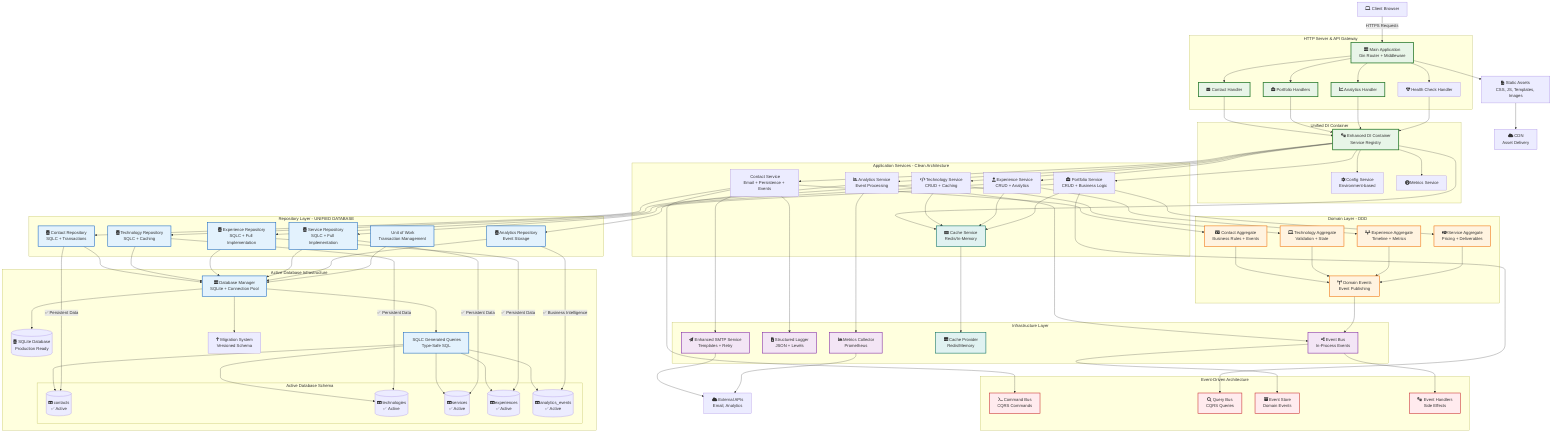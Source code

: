 %% Improved App Architecture - Holger Hahn Website
%% Shows unified container, database persistence, connected analytics
%% Clean architecture with proper DDD layers
%% Created: 2025-07-26 21:12

graph TB
    %% External Systems
    Client[fa:fa-laptop Client Browser]
    ExternalAPIs[fa:fa-cloud External APIs<br/>Email, Analytics]
    
    %% Main Application Layer
    subgraph "HTTP Server & API Gateway"
        MainApp[fa:fa-server Main Application<br/>Gin Router + Middleware]
        ContactHandler[fa:fa-envelope Contact Handler]
        PortfolioHandlers[fa:fa-briefcase Portfolio Handlers]
        AnalyticsHandler[fa:fa-chart-line Analytics Handler]
        HealthHandler[fa:fa-heartbeat Health Check Handler]
    end
    
    %% Unified DI Container (Improved)
    subgraph "Unified DI Container"
        DIContainer[fa:fa-cogs Enhanced DI Container<br/>Service Registry]
        ConfigService[fa:fa-gear Config Service<br/>Environment-based]
        MetricsService[fa:fa-tachometer-alt Metrics Service]
    end
    
    %% Application Services Layer (Enhanced)
    subgraph "Application Services - Clean Architecture"
        ContactService[fa:fa-envelope-o Contact Service<br/>Email + Persistence + Events]
        TechnologyService[fa:fa-code Technology Service<br/>CRUD + Caching]
        ExperienceService[fa:fa-user-tie Experience Service<br/>CRUD + Analytics]
        PortfolioService[fa:fa-briefcase Portfolio Service<br/>CRUD + Business Logic]
        AnalyticsService[fa:fa-chart-bar Analytics Service<br/>Event Processing]
        CacheService[fa:fa-memory Cache Service<br/>Redis/In-Memory]
    end
    
    %% Domain Layer (DDD Implementation)
    subgraph "Domain Layer - DDD"
        ContactAggregate[fa:fa-id-card Contact Aggregate<br/>Business Rules + Events]
        TechnologyAggregate[fa:fa-laptop-code Technology Aggregate<br/>Validation + State]
        ExperienceAggregate[fa:fa-timeline Experience Aggregate<br/>Timeline + Metrics]
        ServiceAggregate[fa:fa-handshake Service Aggregate<br/>Pricing + Deliverables]
        DomainEvents[fa:fa-broadcast-tower Domain Events<br/>Event Publishing]
    end
    
    %% Repository Layer (Unified Database)
    subgraph "Repository Layer - UNIFIED DATABASE"
        ContactRepo[fa:fa-database Contact Repository<br/>SQLC + Transactions]
        TechRepo[fa:fa-database Technology Repository<br/>SQLC + Caching]
        ExpRepo[fa:fa-database Experience Repository<br/>SQLC + Full Implementation]
        ServiceRepo[fa:fa-database Service Repository<br/>SQLC + Full Implementation]
        AnalyticsRepo[fa:fa-database Analytics Repository<br/>Event Storage]
        UnitOfWork[fa:fa-transaction Unit of Work<br/>Transaction Management]
    end
    
    %% Infrastructure Layer (Enhanced)
    subgraph "Infrastructure Layer"
        SMTPService[fa:fa-paper-plane Enhanced SMTP Service<br/>Templates + Retry]
        StructuredLogger[fa:fa-file-text Structured Logger<br/>JSON + Levels]
        EventBus[fa:fa-share-alt Event Bus<br/>In-Process Events]
        CacheProvider[fa:fa-hdd Cache Provider<br/>Redis/Memory]
        MetricsCollector[fa:fa-chart-area Metrics Collector<br/>Prometheus]
    end
    
    %% Fully Utilized Database System
    subgraph "Active Database Infrastructure"
        DatabaseManager[fa:fa-server Database Manager<br/>SQLite + Connection Pool]
        SQLiteDB[(fa:fa-database SQLite Database<br/>Production Ready)]
        SQLCQueries[fa:fa-sql SQLC Generated Queries<br/>Type-Safe SQL]
        MigrationSystem[fa:fa-arrow-up Migration System<br/>Versioned Schema]
        
        %% All Database Tables Active
        subgraph "Active Database Schema"
            ContactsTable[(fa:fa-table contacts<br/>✅ Active)]
            TechnologiesTable[(fa:fa-table technologies<br/>✅ Active)]
            ServicesTable[(fa:fa-table services<br/>✅ Active)]
            ExperiencesTable[(fa:fa-table experiences<br/>✅ Active)]
            AnalyticsTable[(fa:fa-table analytics_events<br/>✅ Active)]
        end
    end
    
    %% Event-Driven Architecture
    subgraph "Event-Driven Architecture"
        CommandBus[fa:fa-terminal Command Bus<br/>CQRS Commands]
        QueryBus[fa:fa-search Query Bus<br/>CQRS Queries]
        EventStore[fa:fa-archive Event Store<br/>Domain Events]
        EventHandlers[fa:fa-cogs Event Handlers<br/>Side Effects]
    end
    
    %% Static Assets (Enhanced)
    StaticFiles[fa:fa-file-code Static Assets<br/>CSS, JS, Templates, Images]
    CDN[fa:fa-cloud CDN<br/>Asset Delivery]
    
    %% Connection Flows
    Client -->|HTTPS Requests| MainApp
    MainApp --> ContactHandler
    MainApp --> PortfolioHandlers
    MainApp --> AnalyticsHandler
    MainApp --> HealthHandler
    MainApp --> StaticFiles
    StaticFiles --> CDN
    
    %% DI Container Connections (Enhanced)
    ContactHandler --> DIContainer
    PortfolioHandlers --> DIContainer
    AnalyticsHandler --> DIContainer
    HealthHandler --> DIContainer
    
    DIContainer --> ContactService
    DIContainer --> TechnologyService
    DIContainer --> ExperienceService
    DIContainer --> PortfolioService
    DIContainer --> AnalyticsService
    DIContainer --> CacheService
    DIContainer --> ConfigService
    DIContainer --> MetricsService
    
    %% Service to Domain Connections (Clean Architecture)
    ContactService --> ContactAggregate
    TechnologyService --> TechnologyAggregate
    ExperienceService --> ExperienceAggregate
    PortfolioService --> ServiceAggregate
    
    %% Domain Events
    ContactAggregate --> DomainEvents
    TechnologyAggregate --> DomainEvents
    ExperienceAggregate --> DomainEvents
    ServiceAggregate --> DomainEvents
    
    %% Repository Connections (All Database)
    ContactService --> ContactRepo
    TechnologyService --> TechRepo
    ExperienceService --> ExpRepo
    PortfolioService --> ServiceRepo
    AnalyticsService --> AnalyticsRepo
    
    %% Caching Layer
    TechnologyService --> CacheService
    ExperienceService --> CacheService
    PortfolioService --> CacheService
    CacheService --> CacheProvider
    
    %% Infrastructure Connections
    ContactService --> SMTPService
    ContactService --> StructuredLogger
    AnalyticsService --> EventBus
    AnalyticsService --> MetricsCollector
    
    %% Database Connections (Full Implementation)
    ContactRepo --> DatabaseManager
    TechRepo --> DatabaseManager
    ExpRepo --> DatabaseManager
    ServiceRepo --> DatabaseManager
    AnalyticsRepo --> DatabaseManager
    UnitOfWork --> DatabaseManager
    
    DatabaseManager --> SQLiteDB
    DatabaseManager --> SQLCQueries
    DatabaseManager --> MigrationSystem
    
    %% Active Database Tables
    SQLCQueries --> ContactsTable
    SQLCQueries --> TechnologiesTable
    SQLCQueries --> ServicesTable
    SQLCQueries --> ExperiencesTable
    SQLCQueries --> AnalyticsTable
    
    %% Event-Driven Connections
    DomainEvents --> EventBus
    EventBus --> EventHandlers
    EventBus --> EventStore
    ContactService --> CommandBus
    PortfolioService --> QueryBus
    
    %% External Services
    SMTPService --> ExternalAPIs
    MetricsCollector --> ExternalAPIs
    
    %% Styling
    classDef improved fill:#e8f5e8,stroke:#2e7d32,stroke-width:3px
    classDef database fill:#e3f2fd,stroke:#1565c0,stroke-width:2px
    classDef domain fill:#fff3e0,stroke:#ef6c00,stroke-width:2px
    classDef infrastructure fill:#f3e5f5,stroke:#7b1fa2,stroke-width:2px
    classDef events fill:#ffebee,stroke:#c62828,stroke-width:2px
    classDef cache fill:#e0f2f1,stroke:#00695c,stroke-width:2px
    
    class MainApp,ContactHandler,PortfolioHandlers,AnalyticsHandler,DIContainer improved
    class ContactRepo,TechRepo,ExpRepo,ServiceRepo,AnalyticsRepo,UnitOfWork,DatabaseManager,SQLCQueries database
    class ContactAggregate,TechnologyAggregate,ExperienceAggregate,ServiceAggregate,DomainEvents domain
    class SMTPService,StructuredLogger,EventBus,CacheProvider,MetricsCollector infrastructure
    class CommandBus,QueryBus,EventStore,EventHandlers events
    class CacheService,CacheProvider cache
    
    %% Success Annotations
    ContactRepo -->|✅ Persistent Data| ContactsTable
    TechRepo -->|✅ Persistent Data| TechnologiesTable
    ExpRepo -->|✅ Persistent Data| ExperiencesTable
    ServiceRepo -->|✅ Persistent Data| ServicesTable
    AnalyticsRepo -->|✅ Business Intelligence| AnalyticsTable